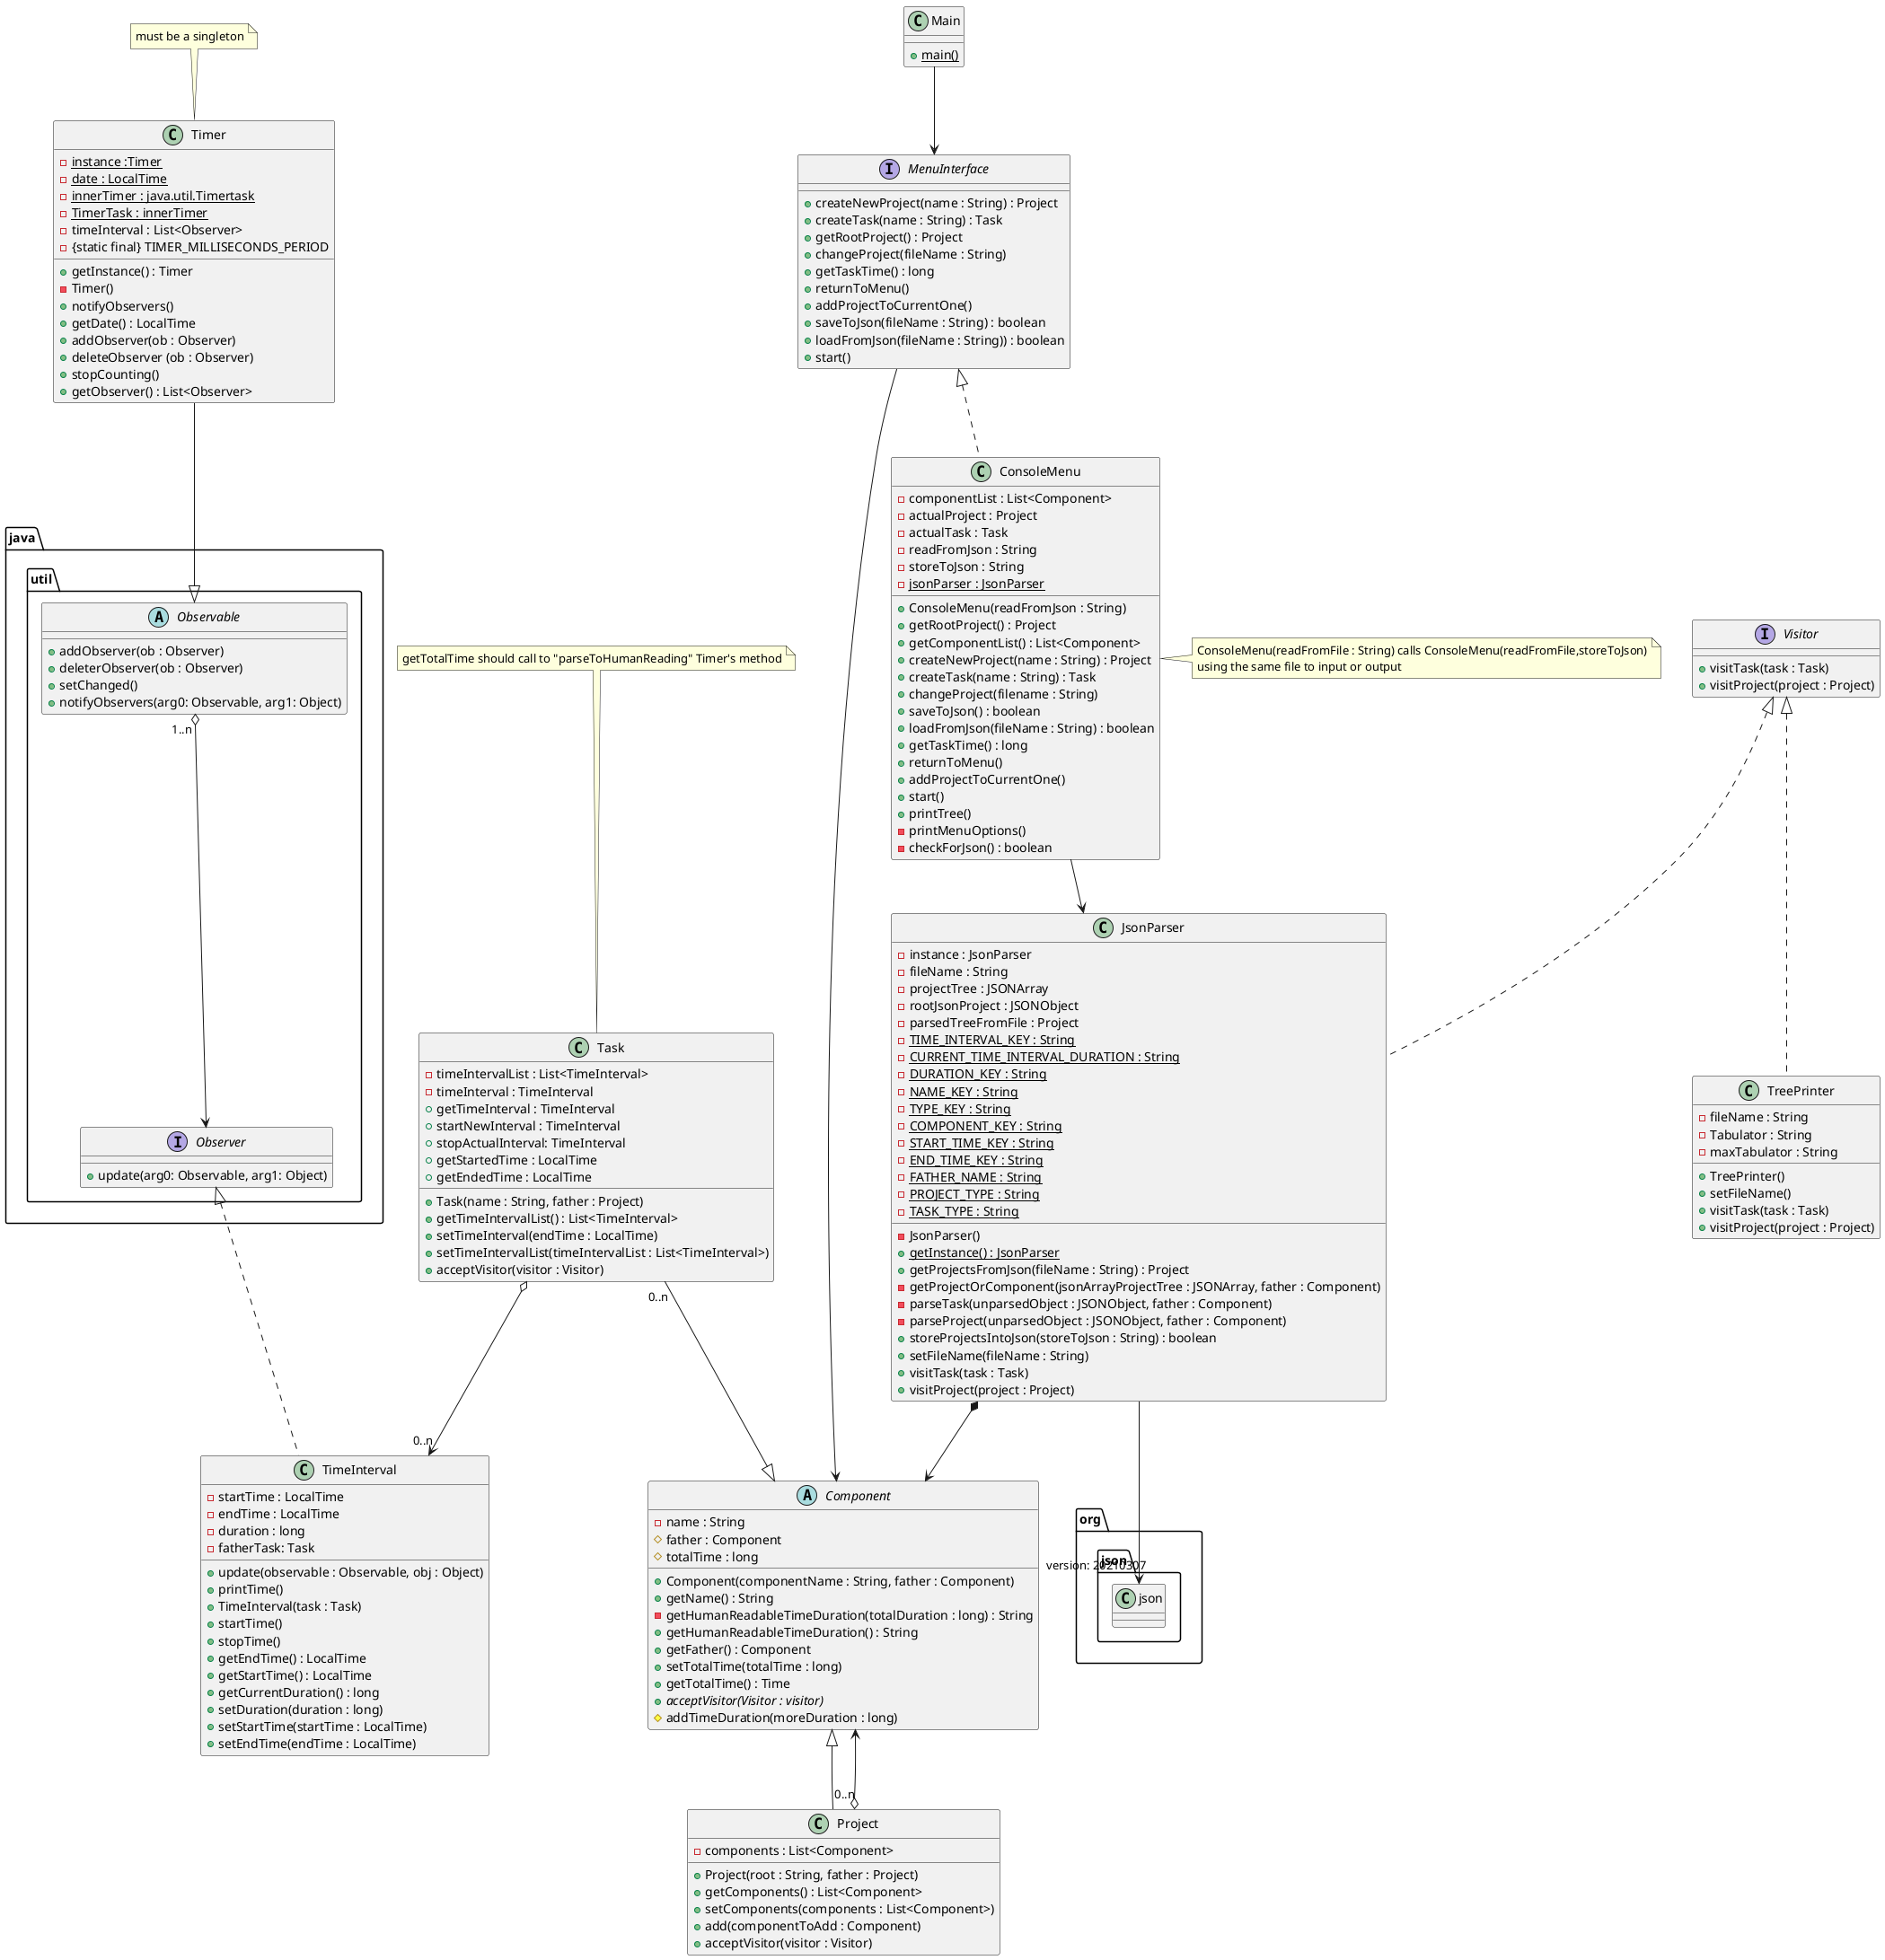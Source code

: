 @startuml
abstract class Component {
    - name : String
    # father : Component
    # totalTime : long

    + Component(componentName : String, father : Component)
    + getName() : String
    - getHumanReadableTimeDuration(totalDuration : long) : String
    + getHumanReadableTimeDuration() : String
    + getFather() : Component
    + setTotalTime(totalTime : long)
    + getTotalTime() : Time
    + {abstract} acceptVisitor(Visitor : visitor)
    # addTimeDuration(moreDuration : long)
}

class TimeInterval implements java.util.Observer {

    - startTime : LocalTime
    - endTime : LocalTime
    - duration : long
    - fatherTask: Task
    + update(observable : Observable, obj : Object)
    + printTime()
    + TimeInterval(task : Task)
    + startTime()
    + stopTime()
    + getEndTime() : LocalTime
    + getStartTime() : LocalTime
    + getCurrentDuration() : long
    + setDuration(duration : long)
    + setStartTime(startTime : LocalTime)
    + setEndTime(endTime : LocalTime)
}

abstract class java.util.Observable{

    + addObserver(ob : Observer)
    + deleterObserver(ob : Observer)
    + setChanged()
    + notifyObservers(arg0: Observable, arg1: Object)

}

interface java.util.Observer {

    + update(arg0: Observable, arg1: Object)

}

interface Visitor {
    + visitTask(task : Task)
    + visitProject(project : Project)
}


class Project extends Component{

    - components : List<Component>
    + Project(root : String, father : Project)
    + getComponents() : List<Component>
    + setComponents(components : List<Component>)
    + add(componentToAdd : Component)
    + acceptVisitor(visitor : Visitor)


}

class Task {

    - timeIntervalList : List<TimeInterval>
    - timeInterval : TimeInterval
    + Task(name : String, father : Project)
    + getTimeIntervalList() : List<TimeInterval>
    + getTimeInterval : TimeInterval
    + startNewInterval : TimeInterval
    + stopActualInterval: TimeInterval
    + setTimeInterval(endTime : LocalTime)
    + setTimeIntervalList(timeIntervalList : List<TimeInterval>)
    + getStartedTime : LocalTime
    + getEndedTime : LocalTime
    + acceptVisitor(visitor : Visitor)

}



class Timer {

    - {static} instance :Timer
    - {static} date : LocalTime
    - {static} innerTimer : java.util.Timertask
    - {static} TimerTask : innerTimer
    - timeInterval : List<Observer>
    - {static final} TIMER_MILLISECONDS_PERIOD
    + getInstance() : Timer
    - Timer()
    + notifyObservers()
    + getDate() : LocalTime
    + addObserver(ob : Observer)
    + deleteObserver (ob : Observer)
    + stopCounting()
    + getObserver() : List<Observer>

}

class JsonParser implements Visitor{
    - instance : JsonParser
    - fileName : String
    - projectTree : JSONArray
    - rootJsonProject : JSONObject
    - parsedTreeFromFile : Project
    - {static} TIME_INTERVAL_KEY : String
    - {static} CURRENT_TIME_INTERVAL_DURATION : String
    - {static} DURATION_KEY : String
    - {static} NAME_KEY : String
    - {static} TYPE_KEY : String
    - {static} COMPONENT_KEY : String
    - {static} START_TIME_KEY : String
    - {static} END_TIME_KEY : String
    - {static} FATHER_NAME : String
    - {static} PROJECT_TYPE : String
    - {static} TASK_TYPE : String
    - JsonParser()
    + {static} getInstance() : JsonParser
    + getProjectsFromJson(fileName : String) : Project
    - getProjectOrComponent(jsonArrayProjectTree : JSONArray, father : Component)
    - parseTask(unparsedObject : JSONObject, father : Component)
    - parseProject(unparsedObject : JSONObject, father : Component)
    + storeProjectsIntoJson(storeToJson : String) : boolean
    + setFileName(fileName : String)
    + visitTask(task : Task)
    + visitProject(project : Project)
}

class TreePrinter implements Visitor{
    - fileName : String
    - Tabulator : String
    - maxTabulator : String
    + TreePrinter()
    + setFileName()
    + visitTask(task : Task)
    + visitProject(project : Project)
}

class Main {
    + {static} main()
}

interface MenuInterface {
    + createNewProject(name : String) : Project
    + createTask(name : String) : Task
    + getRootProject() : Project
    + changeProject(fileName : String)
    + getTaskTime() : long
    + returnToMenu()
    + addProjectToCurrentOne()
    + saveToJson(fileName : String) : boolean
    + loadFromJson(fileName : String)) : boolean
    + start()
}


class ConsoleMenu implements MenuInterface {
    - componentList : List<Component>
    - actualProject : Project
    - actualTask : Task
    - readFromJson : String
    - storeToJson : String
    - {static} jsonParser : JsonParser
    + ConsoleMenu(readFromJson : String)
    + getRootProject() : Project
    + getComponentList() : List<Component>
    + createNewProject(name : String) : Project
    + createTask(name : String) : Task
    + changeProject(filename : String)
    + saveToJson() : boolean
    + loadFromJson(fileName : String) : boolean
    + getTaskTime() : long
    + returnToMenu()
    + addProjectToCurrentOne()
    + start()
    + printTree()
    - printMenuOptions()
    - checkForJson() : boolean
}

note top of Task {
    getTotalTime should call to "parseToHumanReading" Timer's method
}

note top of Timer {
    must be a singleton
}

note right of ConsoleMenu {
    ConsoleMenu(readFromFile : String) calls ConsoleMenu(readFromFile,storeToJson)
    using the same file to input or output
}

Main --> MenuInterface
ConsoleMenu --> JsonParser
JsonParser --> "version: 20210307" org.json.json
JsonParser *--> Component
Project "0..n" o--> Component
MenuInterface --> Component
Task o--> "0..n" TimeInterval
Task "0..n" --|> Component
java.util.Observable "1..n " o--> java.util.Observer
Timer --|> java.util.Observable

@enduml